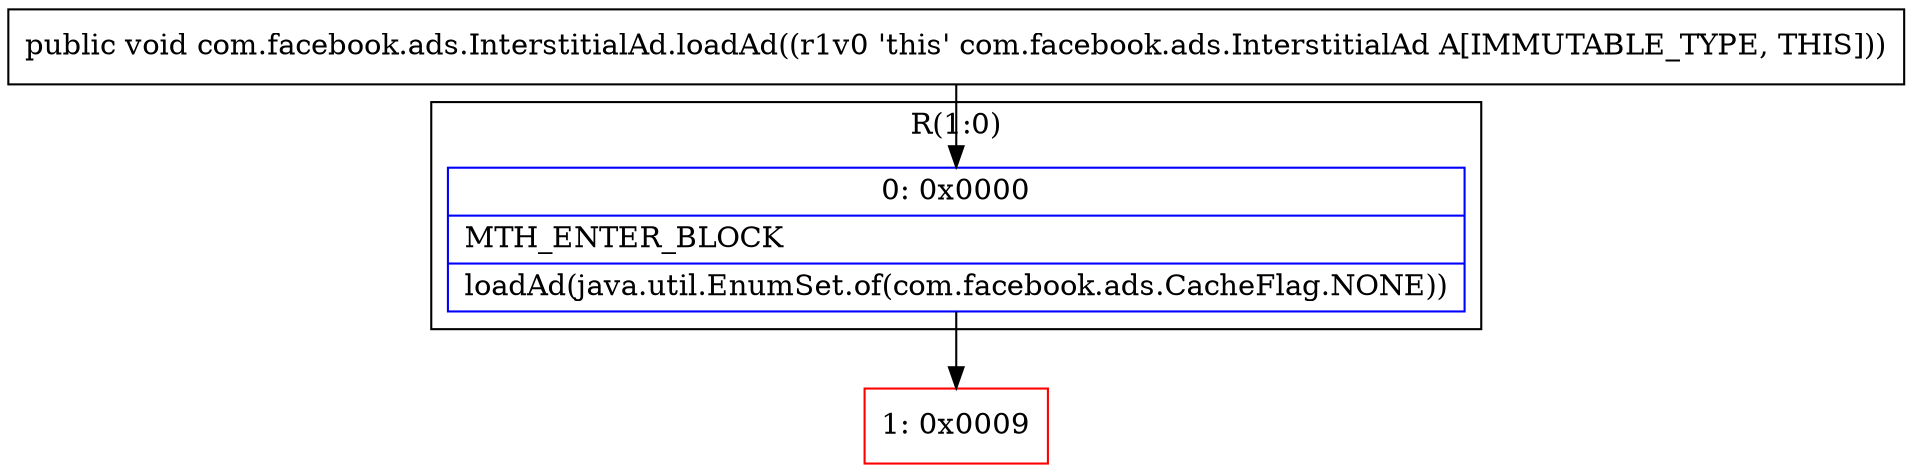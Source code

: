 digraph "CFG forcom.facebook.ads.InterstitialAd.loadAd()V" {
subgraph cluster_Region_758328249 {
label = "R(1:0)";
node [shape=record,color=blue];
Node_0 [shape=record,label="{0\:\ 0x0000|MTH_ENTER_BLOCK\l|loadAd(java.util.EnumSet.of(com.facebook.ads.CacheFlag.NONE))\l}"];
}
Node_1 [shape=record,color=red,label="{1\:\ 0x0009}"];
MethodNode[shape=record,label="{public void com.facebook.ads.InterstitialAd.loadAd((r1v0 'this' com.facebook.ads.InterstitialAd A[IMMUTABLE_TYPE, THIS])) }"];
MethodNode -> Node_0;
Node_0 -> Node_1;
}

